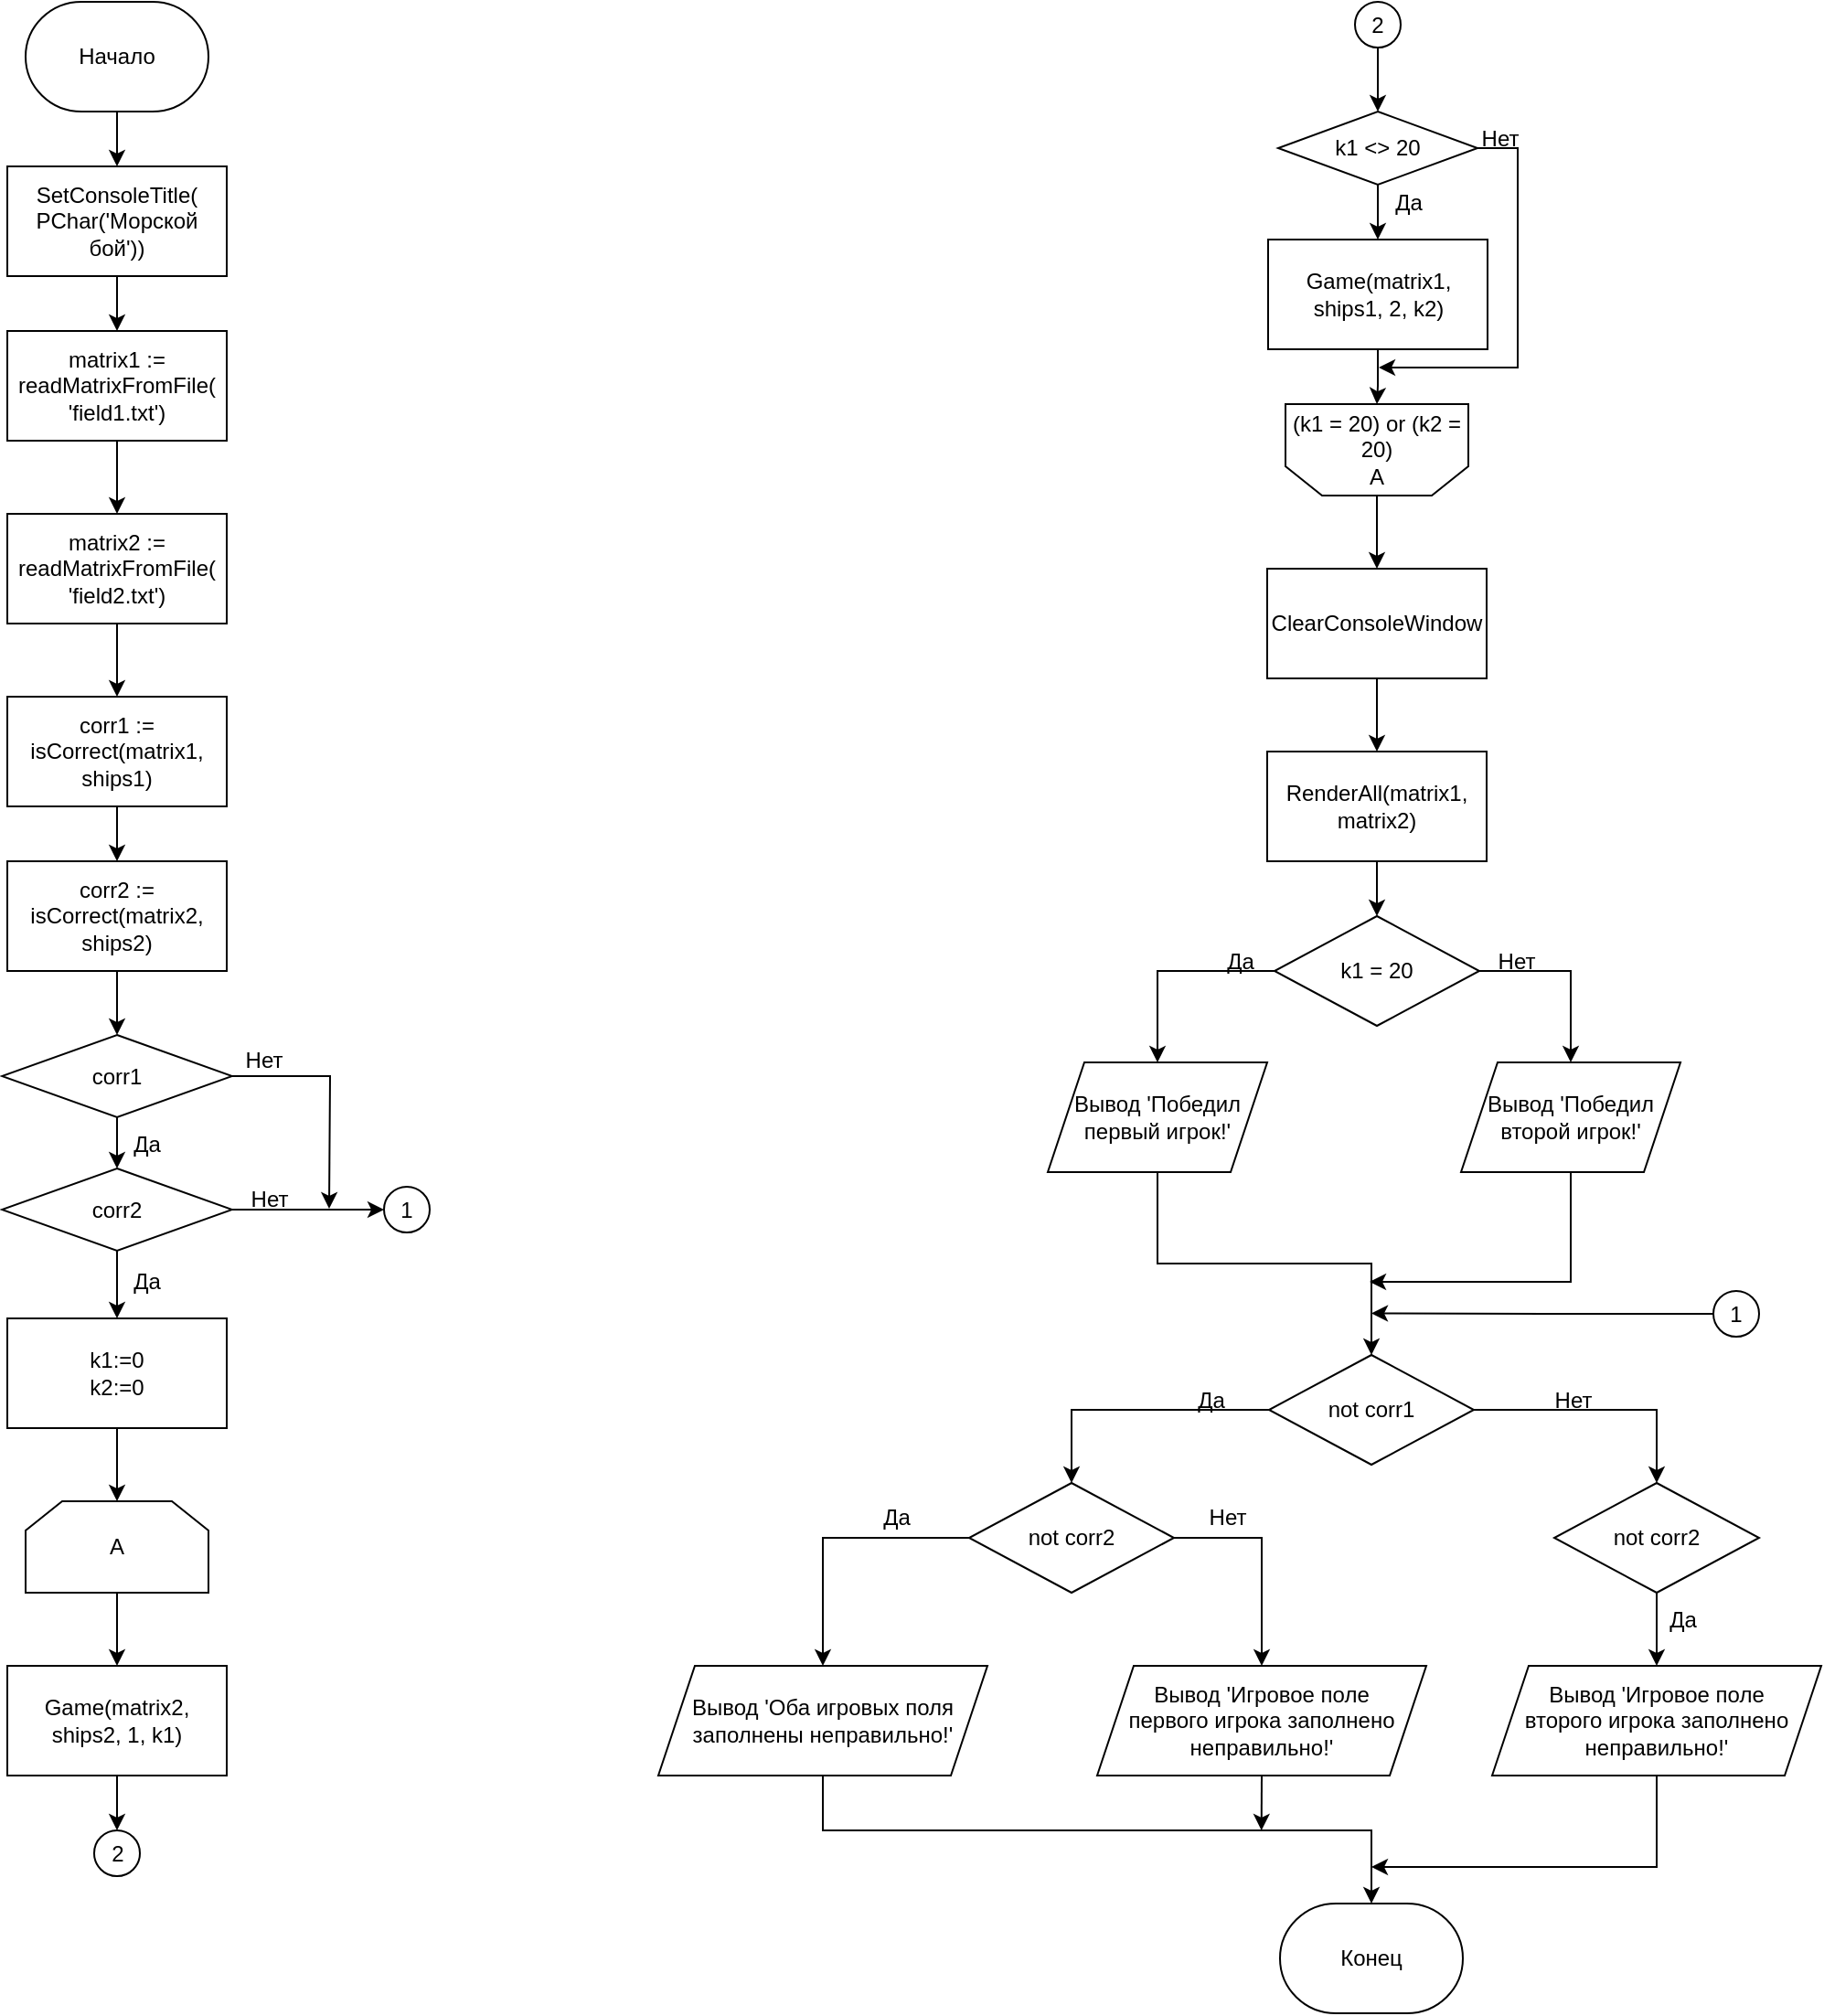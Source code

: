 <mxfile version="20.6.2" type="device"><diagram id="Vkpr7BFZCpxMBZ9UFgxx" name="Страница 1"><mxGraphModel dx="2074" dy="1240" grid="1" gridSize="10" guides="1" tooltips="1" connect="1" arrows="1" fold="1" page="1" pageScale="1" pageWidth="827" pageHeight="1169" math="0" shadow="0"><root><mxCell id="0"/><mxCell id="1" parent="0"/><mxCell id="qcvuCs0h_9k7W8A4ft2M-3" value="" style="edgeStyle=orthogonalEdgeStyle;rounded=0;orthogonalLoop=1;jettySize=auto;html=1;" parent="1" source="qcvuCs0h_9k7W8A4ft2M-1" target="qcvuCs0h_9k7W8A4ft2M-2" edge="1"><mxGeometry relative="1" as="geometry"/></mxCell><mxCell id="qcvuCs0h_9k7W8A4ft2M-1" value="Начало" style="strokeWidth=1;html=1;shape=mxgraph.flowchart.terminator;whiteSpace=wrap;" parent="1" vertex="1"><mxGeometry x="364" y="20" width="100" height="60" as="geometry"/></mxCell><mxCell id="qcvuCs0h_9k7W8A4ft2M-5" value="" style="edgeStyle=orthogonalEdgeStyle;rounded=0;orthogonalLoop=1;jettySize=auto;html=1;" parent="1" source="qcvuCs0h_9k7W8A4ft2M-2" target="qcvuCs0h_9k7W8A4ft2M-4" edge="1"><mxGeometry relative="1" as="geometry"/></mxCell><mxCell id="qcvuCs0h_9k7W8A4ft2M-2" value="SetConsoleTitle(&lt;br&gt;PChar('Морской бой'))" style="whiteSpace=wrap;html=1;strokeWidth=1;" parent="1" vertex="1"><mxGeometry x="354" y="110" width="120" height="60" as="geometry"/></mxCell><mxCell id="qcvuCs0h_9k7W8A4ft2M-7" value="" style="edgeStyle=orthogonalEdgeStyle;rounded=0;orthogonalLoop=1;jettySize=auto;html=1;" parent="1" source="qcvuCs0h_9k7W8A4ft2M-4" target="qcvuCs0h_9k7W8A4ft2M-6" edge="1"><mxGeometry relative="1" as="geometry"/></mxCell><mxCell id="qcvuCs0h_9k7W8A4ft2M-4" value="matrix1 := readMatrixFromFile(&lt;br&gt;'field1.txt')" style="whiteSpace=wrap;html=1;strokeWidth=1;" parent="1" vertex="1"><mxGeometry x="354" y="200" width="120" height="60" as="geometry"/></mxCell><mxCell id="qcvuCs0h_9k7W8A4ft2M-9" value="" style="edgeStyle=orthogonalEdgeStyle;rounded=0;orthogonalLoop=1;jettySize=auto;html=1;" parent="1" source="qcvuCs0h_9k7W8A4ft2M-6" target="qcvuCs0h_9k7W8A4ft2M-8" edge="1"><mxGeometry relative="1" as="geometry"/></mxCell><mxCell id="qcvuCs0h_9k7W8A4ft2M-6" value="matrix2 := readMatrixFromFile(&lt;br&gt;'field2.txt')" style="whiteSpace=wrap;html=1;strokeWidth=1;" parent="1" vertex="1"><mxGeometry x="354" y="300" width="120" height="60" as="geometry"/></mxCell><mxCell id="qcvuCs0h_9k7W8A4ft2M-11" value="" style="edgeStyle=orthogonalEdgeStyle;rounded=0;orthogonalLoop=1;jettySize=auto;html=1;" parent="1" source="qcvuCs0h_9k7W8A4ft2M-8" target="qcvuCs0h_9k7W8A4ft2M-10" edge="1"><mxGeometry relative="1" as="geometry"/></mxCell><mxCell id="qcvuCs0h_9k7W8A4ft2M-8" value="corr1 := isCorrect(matrix1, ships1)" style="whiteSpace=wrap;html=1;strokeWidth=1;" parent="1" vertex="1"><mxGeometry x="354" y="400" width="120" height="60" as="geometry"/></mxCell><mxCell id="qcvuCs0h_9k7W8A4ft2M-13" value="" style="edgeStyle=orthogonalEdgeStyle;rounded=0;orthogonalLoop=1;jettySize=auto;html=1;" parent="1" source="qcvuCs0h_9k7W8A4ft2M-10" target="qcvuCs0h_9k7W8A4ft2M-12" edge="1"><mxGeometry relative="1" as="geometry"/></mxCell><mxCell id="qcvuCs0h_9k7W8A4ft2M-10" value="corr2 := isCorrect(matrix2, ships2)" style="whiteSpace=wrap;html=1;strokeWidth=1;" parent="1" vertex="1"><mxGeometry x="354" y="490" width="120" height="60" as="geometry"/></mxCell><mxCell id="qcvuCs0h_9k7W8A4ft2M-15" value="" style="edgeStyle=orthogonalEdgeStyle;rounded=0;orthogonalLoop=1;jettySize=auto;html=1;" parent="1" source="qcvuCs0h_9k7W8A4ft2M-12" target="qcvuCs0h_9k7W8A4ft2M-14" edge="1"><mxGeometry relative="1" as="geometry"/></mxCell><mxCell id="ZdtKDIODTy4-BP3viSPO-4" style="edgeStyle=orthogonalEdgeStyle;rounded=0;orthogonalLoop=1;jettySize=auto;html=1;exitX=1;exitY=0.5;exitDx=0;exitDy=0;" edge="1" parent="1" source="qcvuCs0h_9k7W8A4ft2M-12"><mxGeometry relative="1" as="geometry"><mxPoint x="530.0" y="680.0" as="targetPoint"/></mxGeometry></mxCell><mxCell id="qcvuCs0h_9k7W8A4ft2M-12" value="corr1" style="rhombus;whiteSpace=wrap;html=1;strokeWidth=1;" parent="1" vertex="1"><mxGeometry x="351" y="585" width="126" height="45" as="geometry"/></mxCell><mxCell id="qcvuCs0h_9k7W8A4ft2M-17" value="" style="edgeStyle=orthogonalEdgeStyle;rounded=0;orthogonalLoop=1;jettySize=auto;html=1;" parent="1" source="qcvuCs0h_9k7W8A4ft2M-14" target="qcvuCs0h_9k7W8A4ft2M-16" edge="1"><mxGeometry relative="1" as="geometry"/></mxCell><mxCell id="ZdtKDIODTy4-BP3viSPO-3" style="edgeStyle=orthogonalEdgeStyle;rounded=0;orthogonalLoop=1;jettySize=auto;html=1;exitX=1;exitY=0.5;exitDx=0;exitDy=0;" edge="1" parent="1" source="qcvuCs0h_9k7W8A4ft2M-14" target="ZdtKDIODTy4-BP3viSPO-1"><mxGeometry relative="1" as="geometry"/></mxCell><mxCell id="qcvuCs0h_9k7W8A4ft2M-14" value="corr2" style="rhombus;whiteSpace=wrap;html=1;strokeWidth=1;" parent="1" vertex="1"><mxGeometry x="351" y="658" width="126" height="45" as="geometry"/></mxCell><mxCell id="qcvuCs0h_9k7W8A4ft2M-19" value="" style="edgeStyle=orthogonalEdgeStyle;rounded=0;orthogonalLoop=1;jettySize=auto;html=1;" parent="1" source="qcvuCs0h_9k7W8A4ft2M-16" target="qcvuCs0h_9k7W8A4ft2M-18" edge="1"><mxGeometry relative="1" as="geometry"/></mxCell><mxCell id="qcvuCs0h_9k7W8A4ft2M-16" value="&lt;div&gt;k1:=0&lt;/div&gt;&lt;div&gt;&lt;span style=&quot;background-color: initial;&quot;&gt;k2:=0&lt;/span&gt;&lt;/div&gt;" style="whiteSpace=wrap;html=1;strokeWidth=1;" parent="1" vertex="1"><mxGeometry x="354" y="740" width="120" height="60" as="geometry"/></mxCell><mxCell id="qcvuCs0h_9k7W8A4ft2M-21" value="" style="edgeStyle=orthogonalEdgeStyle;rounded=0;orthogonalLoop=1;jettySize=auto;html=1;" parent="1" source="qcvuCs0h_9k7W8A4ft2M-18" target="qcvuCs0h_9k7W8A4ft2M-20" edge="1"><mxGeometry relative="1" as="geometry"/></mxCell><mxCell id="qcvuCs0h_9k7W8A4ft2M-18" value="A" style="shape=loopLimit;whiteSpace=wrap;html=1;strokeWidth=1;" parent="1" vertex="1"><mxGeometry x="364" y="840" width="100" height="50" as="geometry"/></mxCell><mxCell id="ZdtKDIODTy4-BP3viSPO-15" value="" style="edgeStyle=orthogonalEdgeStyle;rounded=0;orthogonalLoop=1;jettySize=auto;html=1;" edge="1" parent="1" source="qcvuCs0h_9k7W8A4ft2M-20" target="ZdtKDIODTy4-BP3viSPO-8"><mxGeometry relative="1" as="geometry"/></mxCell><mxCell id="qcvuCs0h_9k7W8A4ft2M-20" value="Game(matrix2, ships2, 1, k1)" style="whiteSpace=wrap;html=1;strokeWidth=1;" parent="1" vertex="1"><mxGeometry x="354" y="930" width="120" height="60" as="geometry"/></mxCell><mxCell id="qcvuCs0h_9k7W8A4ft2M-25" value="" style="edgeStyle=orthogonalEdgeStyle;rounded=0;orthogonalLoop=1;jettySize=auto;html=1;" parent="1" source="qcvuCs0h_9k7W8A4ft2M-22" target="qcvuCs0h_9k7W8A4ft2M-24" edge="1"><mxGeometry relative="1" as="geometry"/></mxCell><mxCell id="qcvuCs0h_9k7W8A4ft2M-31" style="edgeStyle=orthogonalEdgeStyle;rounded=0;orthogonalLoop=1;jettySize=auto;html=1;exitX=1;exitY=0.5;exitDx=0;exitDy=0;" parent="1" source="qcvuCs0h_9k7W8A4ft2M-22" edge="1"><mxGeometry relative="1" as="geometry"><mxPoint x="1104" y="220" as="targetPoint"/><Array as="points"><mxPoint x="1180" y="100"/><mxPoint x="1180" y="220"/></Array></mxGeometry></mxCell><mxCell id="qcvuCs0h_9k7W8A4ft2M-22" value="&amp;nbsp;k1 &amp;lt;&amp;gt; 20&amp;nbsp;" style="rhombus;whiteSpace=wrap;html=1;strokeWidth=1;" parent="1" vertex="1"><mxGeometry x="1049" y="80" width="109" height="40" as="geometry"/></mxCell><mxCell id="ZdtKDIODTy4-BP3viSPO-14" value="" style="edgeStyle=orthogonalEdgeStyle;rounded=0;orthogonalLoop=1;jettySize=auto;html=1;" edge="1" parent="1" source="qcvuCs0h_9k7W8A4ft2M-24" target="qcvuCs0h_9k7W8A4ft2M-29"><mxGeometry relative="1" as="geometry"/></mxCell><mxCell id="qcvuCs0h_9k7W8A4ft2M-24" value="Game(matrix1, ships1, 2, k2)" style="whiteSpace=wrap;html=1;strokeWidth=1;" parent="1" vertex="1"><mxGeometry x="1043.5" y="150" width="120" height="60" as="geometry"/></mxCell><mxCell id="qcvuCs0h_9k7W8A4ft2M-26" value="Да" style="text;html=1;align=center;verticalAlign=middle;resizable=0;points=[];autosize=1;strokeColor=none;fillColor=none;" parent="1" vertex="1"><mxGeometry x="1100" y="115" width="40" height="30" as="geometry"/></mxCell><mxCell id="qcvuCs0h_9k7W8A4ft2M-27" value="Да" style="text;html=1;align=center;verticalAlign=middle;resizable=0;points=[];autosize=1;strokeColor=none;fillColor=none;" parent="1" vertex="1"><mxGeometry x="410" y="705" width="40" height="30" as="geometry"/></mxCell><mxCell id="qcvuCs0h_9k7W8A4ft2M-28" value="Да" style="text;html=1;align=center;verticalAlign=middle;resizable=0;points=[];autosize=1;strokeColor=none;fillColor=none;" parent="1" vertex="1"><mxGeometry x="410" y="630" width="40" height="30" as="geometry"/></mxCell><mxCell id="qcvuCs0h_9k7W8A4ft2M-35" value="" style="edgeStyle=orthogonalEdgeStyle;rounded=0;orthogonalLoop=1;jettySize=auto;html=1;" parent="1" source="qcvuCs0h_9k7W8A4ft2M-29" target="qcvuCs0h_9k7W8A4ft2M-34" edge="1"><mxGeometry relative="1" as="geometry"/></mxCell><mxCell id="qcvuCs0h_9k7W8A4ft2M-29" value="(k1 = 20) or (k2 = 20)&lt;br&gt;A" style="shape=loopLimit;whiteSpace=wrap;html=1;strokeWidth=1;flipV=1;" parent="1" vertex="1"><mxGeometry x="1053" y="240" width="100" height="50" as="geometry"/></mxCell><mxCell id="qcvuCs0h_9k7W8A4ft2M-32" value="Нет" style="text;html=1;align=center;verticalAlign=middle;resizable=0;points=[];autosize=1;strokeColor=none;fillColor=none;" parent="1" vertex="1"><mxGeometry x="1150" y="80" width="40" height="30" as="geometry"/></mxCell><mxCell id="qcvuCs0h_9k7W8A4ft2M-33" value="Нет" style="text;html=1;align=center;verticalAlign=middle;resizable=0;points=[];autosize=1;strokeColor=none;fillColor=none;" parent="1" vertex="1"><mxGeometry x="474" y="584" width="40" height="30" as="geometry"/></mxCell><mxCell id="qcvuCs0h_9k7W8A4ft2M-37" value="" style="edgeStyle=orthogonalEdgeStyle;rounded=0;orthogonalLoop=1;jettySize=auto;html=1;" parent="1" source="qcvuCs0h_9k7W8A4ft2M-34" target="qcvuCs0h_9k7W8A4ft2M-36" edge="1"><mxGeometry relative="1" as="geometry"/></mxCell><mxCell id="qcvuCs0h_9k7W8A4ft2M-34" value="ClearConsoleWindow" style="whiteSpace=wrap;html=1;strokeWidth=1;" parent="1" vertex="1"><mxGeometry x="1043" y="330" width="120" height="60" as="geometry"/></mxCell><mxCell id="qcvuCs0h_9k7W8A4ft2M-39" value="" style="edgeStyle=orthogonalEdgeStyle;rounded=0;orthogonalLoop=1;jettySize=auto;html=1;" parent="1" source="qcvuCs0h_9k7W8A4ft2M-36" target="qcvuCs0h_9k7W8A4ft2M-38" edge="1"><mxGeometry relative="1" as="geometry"/></mxCell><mxCell id="qcvuCs0h_9k7W8A4ft2M-36" value="RenderAll(matrix1, matrix2)" style="whiteSpace=wrap;html=1;strokeWidth=1;" parent="1" vertex="1"><mxGeometry x="1043" y="430" width="120" height="60" as="geometry"/></mxCell><mxCell id="qcvuCs0h_9k7W8A4ft2M-41" value="" style="edgeStyle=orthogonalEdgeStyle;rounded=0;orthogonalLoop=1;jettySize=auto;html=1;" parent="1" source="qcvuCs0h_9k7W8A4ft2M-38" target="qcvuCs0h_9k7W8A4ft2M-40" edge="1"><mxGeometry relative="1" as="geometry"/></mxCell><mxCell id="qcvuCs0h_9k7W8A4ft2M-44" style="edgeStyle=orthogonalEdgeStyle;rounded=0;orthogonalLoop=1;jettySize=auto;html=1;exitX=1;exitY=0.5;exitDx=0;exitDy=0;" parent="1" source="qcvuCs0h_9k7W8A4ft2M-38" target="qcvuCs0h_9k7W8A4ft2M-43" edge="1"><mxGeometry relative="1" as="geometry"/></mxCell><mxCell id="qcvuCs0h_9k7W8A4ft2M-38" value="k1 = 20" style="rhombus;whiteSpace=wrap;html=1;strokeWidth=1;" parent="1" vertex="1"><mxGeometry x="1047" y="520" width="112" height="60" as="geometry"/></mxCell><mxCell id="qcvuCs0h_9k7W8A4ft2M-47" style="edgeStyle=orthogonalEdgeStyle;rounded=0;orthogonalLoop=1;jettySize=auto;html=1;exitX=0.5;exitY=1;exitDx=0;exitDy=0;entryX=0.5;entryY=0;entryDx=0;entryDy=0;" parent="1" source="qcvuCs0h_9k7W8A4ft2M-40" target="qcvuCs0h_9k7W8A4ft2M-46" edge="1"><mxGeometry relative="1" as="geometry"/></mxCell><mxCell id="qcvuCs0h_9k7W8A4ft2M-40" value="Вывод 'Победил первый игрок!'" style="shape=parallelogram;perimeter=parallelogramPerimeter;whiteSpace=wrap;html=1;fixedSize=1;strokeWidth=1;" parent="1" vertex="1"><mxGeometry x="923" y="600" width="120" height="60" as="geometry"/></mxCell><mxCell id="qcvuCs0h_9k7W8A4ft2M-42" value="Да" style="text;html=1;align=center;verticalAlign=middle;resizable=0;points=[];autosize=1;strokeColor=none;fillColor=none;" parent="1" vertex="1"><mxGeometry x="1008" y="530" width="40" height="30" as="geometry"/></mxCell><mxCell id="qcvuCs0h_9k7W8A4ft2M-48" style="edgeStyle=orthogonalEdgeStyle;rounded=0;orthogonalLoop=1;jettySize=auto;html=1;exitX=0.5;exitY=1;exitDx=0;exitDy=0;" parent="1" source="qcvuCs0h_9k7W8A4ft2M-43" edge="1"><mxGeometry relative="1" as="geometry"><mxPoint x="1099" y="720" as="targetPoint"/><Array as="points"><mxPoint x="1209" y="720"/><mxPoint x="1099" y="720"/></Array></mxGeometry></mxCell><mxCell id="qcvuCs0h_9k7W8A4ft2M-43" value="Вывод 'Победил второй игрок!'" style="shape=parallelogram;perimeter=parallelogramPerimeter;whiteSpace=wrap;html=1;fixedSize=1;strokeWidth=1;" parent="1" vertex="1"><mxGeometry x="1149" y="600" width="120" height="60" as="geometry"/></mxCell><mxCell id="qcvuCs0h_9k7W8A4ft2M-45" value="Нет" style="text;html=1;align=center;verticalAlign=middle;resizable=0;points=[];autosize=1;strokeColor=none;fillColor=none;" parent="1" vertex="1"><mxGeometry x="1159" y="530" width="40" height="30" as="geometry"/></mxCell><mxCell id="qcvuCs0h_9k7W8A4ft2M-51" style="edgeStyle=orthogonalEdgeStyle;rounded=0;orthogonalLoop=1;jettySize=auto;html=1;exitX=0;exitY=0.5;exitDx=0;exitDy=0;" parent="1" source="qcvuCs0h_9k7W8A4ft2M-46" target="qcvuCs0h_9k7W8A4ft2M-50" edge="1"><mxGeometry relative="1" as="geometry"/></mxCell><mxCell id="qcvuCs0h_9k7W8A4ft2M-61" style="edgeStyle=orthogonalEdgeStyle;rounded=0;orthogonalLoop=1;jettySize=auto;html=1;exitX=1;exitY=0.5;exitDx=0;exitDy=0;" parent="1" source="qcvuCs0h_9k7W8A4ft2M-46" target="qcvuCs0h_9k7W8A4ft2M-60" edge="1"><mxGeometry relative="1" as="geometry"/></mxCell><mxCell id="qcvuCs0h_9k7W8A4ft2M-46" value="not corr1" style="rhombus;whiteSpace=wrap;html=1;strokeWidth=1;" parent="1" vertex="1"><mxGeometry x="1044" y="760" width="112" height="60" as="geometry"/></mxCell><mxCell id="qcvuCs0h_9k7W8A4ft2M-54" style="edgeStyle=orthogonalEdgeStyle;rounded=0;orthogonalLoop=1;jettySize=auto;html=1;exitX=0;exitY=0.5;exitDx=0;exitDy=0;" parent="1" source="qcvuCs0h_9k7W8A4ft2M-50" target="qcvuCs0h_9k7W8A4ft2M-53" edge="1"><mxGeometry relative="1" as="geometry"/></mxCell><mxCell id="qcvuCs0h_9k7W8A4ft2M-57" style="edgeStyle=orthogonalEdgeStyle;rounded=0;orthogonalLoop=1;jettySize=auto;html=1;exitX=1;exitY=0.5;exitDx=0;exitDy=0;entryX=0.5;entryY=0;entryDx=0;entryDy=0;" parent="1" source="qcvuCs0h_9k7W8A4ft2M-50" target="qcvuCs0h_9k7W8A4ft2M-56" edge="1"><mxGeometry relative="1" as="geometry"/></mxCell><mxCell id="qcvuCs0h_9k7W8A4ft2M-50" value="not corr2" style="rhombus;whiteSpace=wrap;html=1;strokeWidth=1;" parent="1" vertex="1"><mxGeometry x="880" y="830" width="112" height="60" as="geometry"/></mxCell><mxCell id="qcvuCs0h_9k7W8A4ft2M-52" value="Да" style="text;html=1;align=center;verticalAlign=middle;resizable=0;points=[];autosize=1;strokeColor=none;fillColor=none;" parent="1" vertex="1"><mxGeometry x="992" y="770" width="40" height="30" as="geometry"/></mxCell><mxCell id="qcvuCs0h_9k7W8A4ft2M-67" style="edgeStyle=orthogonalEdgeStyle;rounded=0;orthogonalLoop=1;jettySize=auto;html=1;exitX=0.5;exitY=1;exitDx=0;exitDy=0;entryX=0.5;entryY=0;entryDx=0;entryDy=0;entryPerimeter=0;" parent="1" source="qcvuCs0h_9k7W8A4ft2M-53" target="qcvuCs0h_9k7W8A4ft2M-66" edge="1"><mxGeometry relative="1" as="geometry"><mxPoint x="1080" y="1040" as="targetPoint"/><Array as="points"><mxPoint x="800" y="1020"/><mxPoint x="1100" y="1020"/></Array></mxGeometry></mxCell><mxCell id="qcvuCs0h_9k7W8A4ft2M-53" value="Вывод 'Оба игровых поля заполнены неправильно!'" style="shape=parallelogram;perimeter=parallelogramPerimeter;whiteSpace=wrap;html=1;fixedSize=1;strokeWidth=1;" parent="1" vertex="1"><mxGeometry x="710" y="930" width="180" height="60" as="geometry"/></mxCell><mxCell id="qcvuCs0h_9k7W8A4ft2M-55" value="Да" style="text;html=1;align=center;verticalAlign=middle;resizable=0;points=[];autosize=1;strokeColor=none;fillColor=none;" parent="1" vertex="1"><mxGeometry x="820" y="834" width="40" height="30" as="geometry"/></mxCell><mxCell id="qcvuCs0h_9k7W8A4ft2M-69" style="edgeStyle=orthogonalEdgeStyle;rounded=0;orthogonalLoop=1;jettySize=auto;html=1;exitX=0.5;exitY=1;exitDx=0;exitDy=0;" parent="1" source="qcvuCs0h_9k7W8A4ft2M-56" edge="1"><mxGeometry relative="1" as="geometry"><mxPoint x="1039.862" y="1020" as="targetPoint"/></mxGeometry></mxCell><mxCell id="qcvuCs0h_9k7W8A4ft2M-56" value="Вывод 'Игровое поле &lt;br&gt;первого игрока заполнено неправильно!'" style="shape=parallelogram;perimeter=parallelogramPerimeter;whiteSpace=wrap;html=1;fixedSize=1;strokeWidth=1;" parent="1" vertex="1"><mxGeometry x="950" y="930" width="180" height="60" as="geometry"/></mxCell><mxCell id="qcvuCs0h_9k7W8A4ft2M-58" value="Нет" style="text;html=1;align=center;verticalAlign=middle;resizable=0;points=[];autosize=1;strokeColor=none;fillColor=none;" parent="1" vertex="1"><mxGeometry x="1001" y="834" width="40" height="30" as="geometry"/></mxCell><mxCell id="qcvuCs0h_9k7W8A4ft2M-64" value="" style="edgeStyle=orthogonalEdgeStyle;rounded=0;orthogonalLoop=1;jettySize=auto;html=1;" parent="1" source="qcvuCs0h_9k7W8A4ft2M-60" target="qcvuCs0h_9k7W8A4ft2M-63" edge="1"><mxGeometry relative="1" as="geometry"/></mxCell><mxCell id="qcvuCs0h_9k7W8A4ft2M-60" value="not corr2" style="rhombus;whiteSpace=wrap;html=1;strokeWidth=1;" parent="1" vertex="1"><mxGeometry x="1200" y="830" width="112" height="60" as="geometry"/></mxCell><mxCell id="qcvuCs0h_9k7W8A4ft2M-62" value="Нет" style="text;html=1;align=center;verticalAlign=middle;resizable=0;points=[];autosize=1;strokeColor=none;fillColor=none;" parent="1" vertex="1"><mxGeometry x="1190" y="770" width="40" height="30" as="geometry"/></mxCell><mxCell id="qcvuCs0h_9k7W8A4ft2M-70" style="edgeStyle=orthogonalEdgeStyle;rounded=0;orthogonalLoop=1;jettySize=auto;html=1;exitX=0.5;exitY=1;exitDx=0;exitDy=0;" parent="1" source="qcvuCs0h_9k7W8A4ft2M-63" edge="1"><mxGeometry relative="1" as="geometry"><mxPoint x="1100" y="1040" as="targetPoint"/><Array as="points"><mxPoint x="1256" y="1040"/></Array></mxGeometry></mxCell><mxCell id="qcvuCs0h_9k7W8A4ft2M-63" value="Вывод 'Игровое поле &lt;br&gt;второго игрока заполнено неправильно!'" style="shape=parallelogram;perimeter=parallelogramPerimeter;whiteSpace=wrap;html=1;fixedSize=1;strokeWidth=1;" parent="1" vertex="1"><mxGeometry x="1166" y="930" width="180" height="60" as="geometry"/></mxCell><mxCell id="qcvuCs0h_9k7W8A4ft2M-65" value="Да" style="text;html=1;align=center;verticalAlign=middle;resizable=0;points=[];autosize=1;strokeColor=none;fillColor=none;" parent="1" vertex="1"><mxGeometry x="1250" y="890" width="40" height="30" as="geometry"/></mxCell><mxCell id="qcvuCs0h_9k7W8A4ft2M-66" value="Конец" style="strokeWidth=1;html=1;shape=mxgraph.flowchart.terminator;whiteSpace=wrap;" parent="1" vertex="1"><mxGeometry x="1050" y="1060" width="100" height="60" as="geometry"/></mxCell><mxCell id="qcvuCs0h_9k7W8A4ft2M-73" value="Нет" style="text;html=1;align=center;verticalAlign=middle;resizable=0;points=[];autosize=1;strokeColor=none;fillColor=none;" parent="1" vertex="1"><mxGeometry x="477" y="660" width="40" height="30" as="geometry"/></mxCell><mxCell id="ZdtKDIODTy4-BP3viSPO-1" value="1" style="ellipse;whiteSpace=wrap;html=1;aspect=fixed;" vertex="1" parent="1"><mxGeometry x="560" y="668" width="25" height="25" as="geometry"/></mxCell><mxCell id="ZdtKDIODTy4-BP3viSPO-6" style="edgeStyle=orthogonalEdgeStyle;rounded=0;orthogonalLoop=1;jettySize=auto;html=1;exitX=0;exitY=0.5;exitDx=0;exitDy=0;" edge="1" parent="1" source="ZdtKDIODTy4-BP3viSPO-5"><mxGeometry relative="1" as="geometry"><mxPoint x="1100" y="737.2" as="targetPoint"/></mxGeometry></mxCell><mxCell id="ZdtKDIODTy4-BP3viSPO-5" value="1" style="ellipse;whiteSpace=wrap;html=1;aspect=fixed;" vertex="1" parent="1"><mxGeometry x="1287" y="725" width="25" height="25" as="geometry"/></mxCell><mxCell id="ZdtKDIODTy4-BP3viSPO-8" value="2" style="ellipse;whiteSpace=wrap;html=1;aspect=fixed;" vertex="1" parent="1"><mxGeometry x="401.5" y="1020" width="25" height="25" as="geometry"/></mxCell><mxCell id="ZdtKDIODTy4-BP3viSPO-13" style="edgeStyle=orthogonalEdgeStyle;rounded=0;orthogonalLoop=1;jettySize=auto;html=1;exitX=0.5;exitY=1;exitDx=0;exitDy=0;entryX=0.5;entryY=0;entryDx=0;entryDy=0;" edge="1" parent="1" source="ZdtKDIODTy4-BP3viSPO-10" target="qcvuCs0h_9k7W8A4ft2M-22"><mxGeometry relative="1" as="geometry"/></mxCell><mxCell id="ZdtKDIODTy4-BP3viSPO-10" value="2" style="ellipse;whiteSpace=wrap;html=1;aspect=fixed;" vertex="1" parent="1"><mxGeometry x="1091" y="20" width="25" height="25" as="geometry"/></mxCell></root></mxGraphModel></diagram></mxfile>